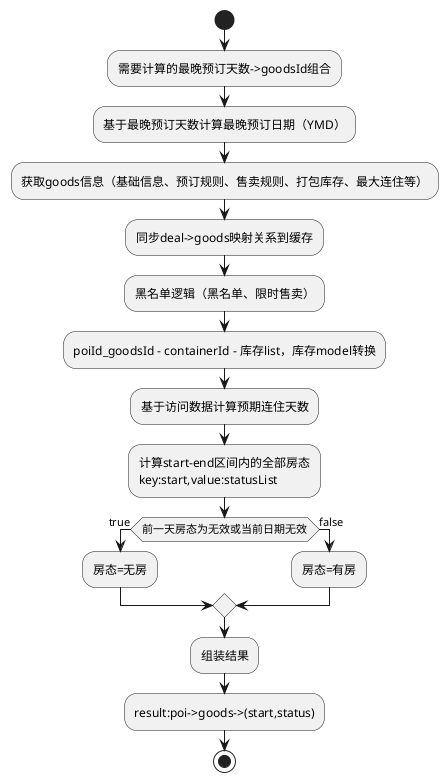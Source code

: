 @startuml

start
:需要计算的最晚预订天数->goodsId组合;
:基于最晚预订天数计算最晚预订日期（YMD）;
:获取goods信息（基础信息、预订规则、售卖规则、打包库存、最大连住等）;
:同步deal->goods映射关系到缓存;
:黑名单逻辑（黑名单、限时售卖）;
:poiId_goodsId - containerId - 库存list，库存model转换;
:基于访问数据计算预期连住天数;
:计算start-end区间内的全部房态
key:start,value:statusList;

if (前一天房态为无效或当前日期无效) then (true)
  :房态=无房;
else (false)
  :房态=有房;
endif;
:组装结果;
:result:poi->goods->(start,status);
stop

@enduml
